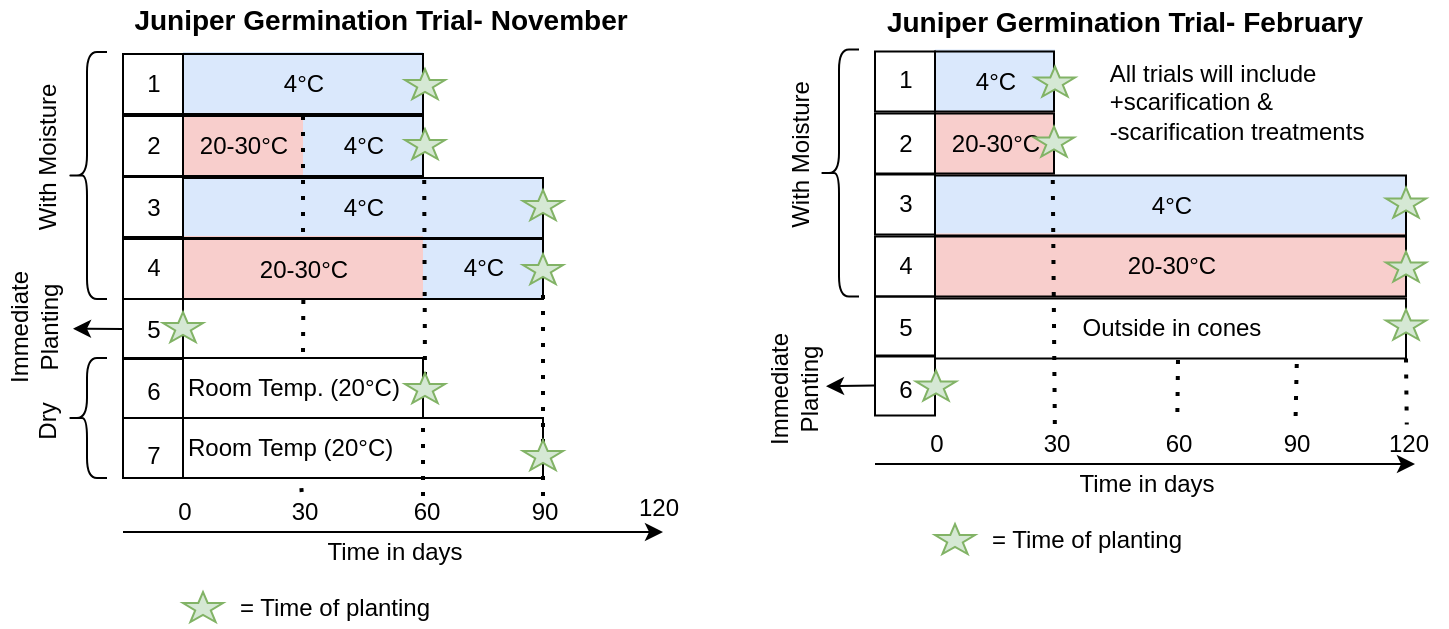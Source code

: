 <mxfile version="14.4.2" type="github">
  <diagram id="HNADNREHd5nHu-t70lIk" name="Page-1">
    <mxGraphModel dx="1289" dy="676" grid="0" gridSize="10" guides="1" tooltips="1" connect="1" arrows="1" fold="1" page="1" pageScale="1" pageWidth="850" pageHeight="1100" math="0" shadow="0">
      <root>
        <mxCell id="0" />
        <mxCell id="1" parent="0" />
        <mxCell id="zDqILAsVGFjcQcH5XZb_-1" value="" style="shape=table;html=1;whiteSpace=wrap;startSize=0;container=1;collapsible=0;childLayout=tableLayout;strokeColor=none;" vertex="1" parent="1">
          <mxGeometry x="488.5" y="218.75" width="265.5" height="186" as="geometry" />
        </mxCell>
        <mxCell id="zDqILAsVGFjcQcH5XZb_-2" value="" style="shape=partialRectangle;html=1;whiteSpace=wrap;collapsible=0;dropTarget=0;pointerEvents=0;fillColor=none;top=0;left=0;bottom=0;right=0;points=[[0,0.5],[1,0.5]];portConstraint=eastwest;" vertex="1" parent="zDqILAsVGFjcQcH5XZb_-1">
          <mxGeometry width="265.5" height="31" as="geometry" />
        </mxCell>
        <mxCell id="zDqILAsVGFjcQcH5XZb_-3" value="1" style="shape=partialRectangle;html=1;whiteSpace=wrap;connectable=0;overflow=hidden;fillColor=none;top=0;left=0;bottom=0;right=0;" vertex="1" parent="zDqILAsVGFjcQcH5XZb_-2">
          <mxGeometry width="30" height="31" as="geometry" />
        </mxCell>
        <mxCell id="zDqILAsVGFjcQcH5XZb_-4" value="" style="shape=partialRectangle;html=1;whiteSpace=wrap;connectable=0;overflow=hidden;fillColor=#dae8fc;top=0;left=0;bottom=0;right=0;strokeColor=#6c8ebf;" vertex="1" parent="zDqILAsVGFjcQcH5XZb_-2">
          <mxGeometry x="30" width="60" height="31" as="geometry" />
        </mxCell>
        <mxCell id="zDqILAsVGFjcQcH5XZb_-5" value="" style="shape=partialRectangle;html=1;whiteSpace=wrap;connectable=0;overflow=hidden;top=0;left=0;bottom=0;right=0;perimeterSpacing=0;" vertex="1" parent="zDqILAsVGFjcQcH5XZb_-2">
          <mxGeometry x="90" width="61" height="31" as="geometry" />
        </mxCell>
        <mxCell id="zDqILAsVGFjcQcH5XZb_-6" value="" style="shape=partialRectangle;html=1;whiteSpace=wrap;connectable=0;overflow=hidden;fillColor=none;top=0;left=0;bottom=0;right=0;" vertex="1" parent="zDqILAsVGFjcQcH5XZb_-2">
          <mxGeometry x="151" width="59" height="31" as="geometry" />
        </mxCell>
        <mxCell id="zDqILAsVGFjcQcH5XZb_-7" value="" style="shape=partialRectangle;html=1;whiteSpace=wrap;connectable=0;overflow=hidden;fillColor=none;top=0;left=0;bottom=0;right=0;" vertex="1" parent="zDqILAsVGFjcQcH5XZb_-2">
          <mxGeometry x="210" width="56" height="31" as="geometry" />
        </mxCell>
        <mxCell id="zDqILAsVGFjcQcH5XZb_-8" value="" style="shape=partialRectangle;html=1;whiteSpace=wrap;collapsible=0;dropTarget=0;pointerEvents=0;fillColor=none;top=0;left=0;bottom=0;right=0;points=[[0,0.5],[1,0.5]];portConstraint=eastwest;" vertex="1" parent="zDqILAsVGFjcQcH5XZb_-1">
          <mxGeometry y="31" width="265.5" height="32" as="geometry" />
        </mxCell>
        <mxCell id="zDqILAsVGFjcQcH5XZb_-9" value="2" style="shape=partialRectangle;html=1;whiteSpace=wrap;connectable=0;overflow=hidden;fillColor=none;top=0;left=0;bottom=0;right=0;strokeColor=none;" vertex="1" parent="zDqILAsVGFjcQcH5XZb_-8">
          <mxGeometry width="30" height="32" as="geometry" />
        </mxCell>
        <mxCell id="zDqILAsVGFjcQcH5XZb_-10" value="20-30&lt;span class=&quot;aCOpRe&quot;&gt;&lt;span&gt;°C&lt;/span&gt;&lt;/span&gt;" style="shape=partialRectangle;html=1;whiteSpace=wrap;connectable=0;overflow=hidden;fillColor=#f8cecc;top=0;left=0;bottom=0;right=0;strokeColor=none;" vertex="1" parent="zDqILAsVGFjcQcH5XZb_-8">
          <mxGeometry x="30" width="60" height="32" as="geometry" />
        </mxCell>
        <mxCell id="zDqILAsVGFjcQcH5XZb_-11" value="" style="shape=partialRectangle;html=1;whiteSpace=wrap;connectable=0;overflow=hidden;top=0;left=0;bottom=0;right=0;" vertex="1" parent="zDqILAsVGFjcQcH5XZb_-8">
          <mxGeometry x="90" width="61" height="32" as="geometry" />
        </mxCell>
        <mxCell id="zDqILAsVGFjcQcH5XZb_-12" value="" style="shape=partialRectangle;html=1;whiteSpace=wrap;connectable=0;overflow=hidden;fillColor=none;top=0;left=0;bottom=0;right=0;" vertex="1" parent="zDqILAsVGFjcQcH5XZb_-8">
          <mxGeometry x="151" width="59" height="32" as="geometry" />
        </mxCell>
        <mxCell id="zDqILAsVGFjcQcH5XZb_-13" value="" style="shape=partialRectangle;html=1;whiteSpace=wrap;connectable=0;overflow=hidden;fillColor=none;top=0;left=0;bottom=0;right=0;" vertex="1" parent="zDqILAsVGFjcQcH5XZb_-8">
          <mxGeometry x="210" width="56" height="32" as="geometry" />
        </mxCell>
        <mxCell id="zDqILAsVGFjcQcH5XZb_-14" value="" style="shape=partialRectangle;html=1;whiteSpace=wrap;collapsible=0;dropTarget=0;pointerEvents=0;fillColor=none;top=0;left=0;bottom=0;right=0;points=[[0,0.5],[1,0.5]];portConstraint=eastwest;" vertex="1" parent="zDqILAsVGFjcQcH5XZb_-1">
          <mxGeometry y="63" width="265.5" height="29" as="geometry" />
        </mxCell>
        <mxCell id="zDqILAsVGFjcQcH5XZb_-15" value="3" style="shape=partialRectangle;html=1;whiteSpace=wrap;connectable=0;overflow=hidden;fillColor=none;top=0;left=0;bottom=0;right=0;strokeColor=none;" vertex="1" parent="zDqILAsVGFjcQcH5XZb_-14">
          <mxGeometry width="30" height="29" as="geometry" />
        </mxCell>
        <mxCell id="zDqILAsVGFjcQcH5XZb_-16" value="" style="shape=partialRectangle;html=1;whiteSpace=wrap;connectable=0;overflow=hidden;fillColor=#dae8fc;top=0;left=0;bottom=0;right=0;strokeColor=#6c8ebf;" vertex="1" parent="zDqILAsVGFjcQcH5XZb_-14">
          <mxGeometry x="30" width="60" height="29" as="geometry" />
        </mxCell>
        <mxCell id="zDqILAsVGFjcQcH5XZb_-17" value="" style="shape=partialRectangle;html=1;whiteSpace=wrap;connectable=0;overflow=hidden;fillColor=#dae8fc;top=0;left=0;bottom=0;right=0;strokeColor=#6c8ebf;" vertex="1" parent="zDqILAsVGFjcQcH5XZb_-14">
          <mxGeometry x="90" width="61" height="29" as="geometry" />
        </mxCell>
        <mxCell id="zDqILAsVGFjcQcH5XZb_-18" value="" style="shape=partialRectangle;html=1;whiteSpace=wrap;connectable=0;overflow=hidden;fillColor=#dae8fc;top=0;left=0;bottom=0;right=0;strokeColor=#6c8ebf;" vertex="1" parent="zDqILAsVGFjcQcH5XZb_-14">
          <mxGeometry x="151" width="59" height="29" as="geometry" />
        </mxCell>
        <mxCell id="zDqILAsVGFjcQcH5XZb_-19" value="" style="shape=partialRectangle;html=1;whiteSpace=wrap;connectable=0;overflow=hidden;fillColor=#dae8fc;top=0;left=0;bottom=0;right=0;strokeColor=#6c8ebf;" vertex="1" parent="zDqILAsVGFjcQcH5XZb_-14">
          <mxGeometry x="210" width="56" height="29" as="geometry" />
        </mxCell>
        <mxCell id="zDqILAsVGFjcQcH5XZb_-20" value="" style="shape=partialRectangle;html=1;whiteSpace=wrap;collapsible=0;dropTarget=0;pointerEvents=0;fillColor=none;top=0;left=0;bottom=0;right=0;points=[[0,0.5],[1,0.5]];portConstraint=eastwest;" vertex="1" parent="zDqILAsVGFjcQcH5XZb_-1">
          <mxGeometry y="92" width="265.5" height="32" as="geometry" />
        </mxCell>
        <mxCell id="zDqILAsVGFjcQcH5XZb_-21" value="4" style="shape=partialRectangle;html=1;whiteSpace=wrap;connectable=0;overflow=hidden;fillColor=none;top=0;left=0;bottom=0;right=0;strokeColor=none;" vertex="1" parent="zDqILAsVGFjcQcH5XZb_-20">
          <mxGeometry width="30" height="32" as="geometry" />
        </mxCell>
        <mxCell id="zDqILAsVGFjcQcH5XZb_-22" value="" style="shape=partialRectangle;html=1;whiteSpace=wrap;connectable=0;overflow=hidden;fillColor=#f8cecc;top=0;left=0;bottom=0;right=0;strokeColor=#b85450;" vertex="1" parent="zDqILAsVGFjcQcH5XZb_-20">
          <mxGeometry x="30" width="60" height="32" as="geometry" />
        </mxCell>
        <mxCell id="zDqILAsVGFjcQcH5XZb_-23" value="" style="shape=partialRectangle;html=1;whiteSpace=wrap;connectable=0;overflow=hidden;fillColor=#f8cecc;top=0;left=0;bottom=0;right=0;strokeColor=#b85450;" vertex="1" parent="zDqILAsVGFjcQcH5XZb_-20">
          <mxGeometry x="90" width="61" height="32" as="geometry" />
        </mxCell>
        <mxCell id="zDqILAsVGFjcQcH5XZb_-24" value="" style="shape=partialRectangle;html=1;whiteSpace=wrap;connectable=0;overflow=hidden;fillColor=#f8cecc;top=0;left=0;bottom=0;right=0;strokeColor=#b85450;" vertex="1" parent="zDqILAsVGFjcQcH5XZb_-20">
          <mxGeometry x="151" width="59" height="32" as="geometry" />
        </mxCell>
        <mxCell id="zDqILAsVGFjcQcH5XZb_-25" value="" style="shape=partialRectangle;html=1;whiteSpace=wrap;connectable=0;overflow=hidden;fillColor=#f8cecc;top=0;left=0;bottom=0;right=0;strokeColor=#b85450;" vertex="1" parent="zDqILAsVGFjcQcH5XZb_-20">
          <mxGeometry x="210" width="56" height="32" as="geometry" />
        </mxCell>
        <mxCell id="zDqILAsVGFjcQcH5XZb_-26" value="" style="shape=partialRectangle;html=1;whiteSpace=wrap;collapsible=0;dropTarget=0;pointerEvents=0;fillColor=none;top=0;left=0;bottom=0;right=0;points=[[0,0.5],[1,0.5]];portConstraint=eastwest;" vertex="1" parent="zDqILAsVGFjcQcH5XZb_-1">
          <mxGeometry y="124" width="265.5" height="30" as="geometry" />
        </mxCell>
        <mxCell id="zDqILAsVGFjcQcH5XZb_-27" value="5" style="shape=partialRectangle;html=1;whiteSpace=wrap;connectable=0;overflow=hidden;fillColor=none;top=0;left=0;bottom=0;right=0;strokeColor=none;" vertex="1" parent="zDqILAsVGFjcQcH5XZb_-26">
          <mxGeometry width="30" height="30" as="geometry" />
        </mxCell>
        <mxCell id="zDqILAsVGFjcQcH5XZb_-28" value="" style="shape=partialRectangle;html=1;whiteSpace=wrap;connectable=0;overflow=hidden;fillColor=none;top=0;left=0;bottom=0;right=0;" vertex="1" parent="zDqILAsVGFjcQcH5XZb_-26">
          <mxGeometry x="30" width="60" height="30" as="geometry" />
        </mxCell>
        <mxCell id="zDqILAsVGFjcQcH5XZb_-29" value="" style="shape=partialRectangle;html=1;whiteSpace=wrap;connectable=0;overflow=hidden;fillColor=none;top=0;left=0;bottom=0;right=0;" vertex="1" parent="zDqILAsVGFjcQcH5XZb_-26">
          <mxGeometry x="90" width="61" height="30" as="geometry" />
        </mxCell>
        <mxCell id="zDqILAsVGFjcQcH5XZb_-30" value="" style="shape=partialRectangle;html=1;whiteSpace=wrap;connectable=0;overflow=hidden;fillColor=none;top=0;left=0;bottom=0;right=0;" vertex="1" parent="zDqILAsVGFjcQcH5XZb_-26">
          <mxGeometry x="151" width="59" height="30" as="geometry" />
        </mxCell>
        <mxCell id="zDqILAsVGFjcQcH5XZb_-31" value="" style="shape=partialRectangle;html=1;whiteSpace=wrap;connectable=0;overflow=hidden;fillColor=none;top=0;left=0;bottom=0;right=0;" vertex="1" parent="zDqILAsVGFjcQcH5XZb_-26">
          <mxGeometry x="210" width="56" height="30" as="geometry" />
        </mxCell>
        <mxCell id="zDqILAsVGFjcQcH5XZb_-32" value="" style="shape=partialRectangle;html=1;whiteSpace=wrap;collapsible=0;dropTarget=0;pointerEvents=0;fillColor=none;top=0;left=0;bottom=0;right=0;points=[[0,0.5],[1,0.5]];portConstraint=eastwest;" vertex="1" parent="zDqILAsVGFjcQcH5XZb_-1">
          <mxGeometry y="154" width="265.5" height="32" as="geometry" />
        </mxCell>
        <mxCell id="zDqILAsVGFjcQcH5XZb_-33" value="6" style="shape=partialRectangle;html=1;whiteSpace=wrap;connectable=0;overflow=hidden;fillColor=none;top=0;left=0;bottom=0;right=0;strokeColor=none;" vertex="1" parent="zDqILAsVGFjcQcH5XZb_-32">
          <mxGeometry width="30" height="32" as="geometry" />
        </mxCell>
        <mxCell id="zDqILAsVGFjcQcH5XZb_-34" value="" style="shape=partialRectangle;html=1;whiteSpace=wrap;connectable=0;overflow=hidden;fillColor=none;top=0;left=0;bottom=0;right=0;" vertex="1" parent="zDqILAsVGFjcQcH5XZb_-32">
          <mxGeometry x="30" width="60" height="32" as="geometry" />
        </mxCell>
        <mxCell id="zDqILAsVGFjcQcH5XZb_-35" value="" style="shape=partialRectangle;html=1;whiteSpace=wrap;connectable=0;overflow=hidden;fillColor=none;top=0;left=0;bottom=0;right=0;" vertex="1" parent="zDqILAsVGFjcQcH5XZb_-32">
          <mxGeometry x="90" width="61" height="32" as="geometry" />
        </mxCell>
        <mxCell id="zDqILAsVGFjcQcH5XZb_-36" value="" style="shape=partialRectangle;html=1;whiteSpace=wrap;connectable=0;overflow=hidden;fillColor=none;top=0;left=0;bottom=0;right=0;" vertex="1" parent="zDqILAsVGFjcQcH5XZb_-32">
          <mxGeometry x="151" width="59" height="32" as="geometry" />
        </mxCell>
        <mxCell id="zDqILAsVGFjcQcH5XZb_-37" value="" style="shape=partialRectangle;html=1;whiteSpace=wrap;connectable=0;overflow=hidden;fillColor=none;top=0;left=0;bottom=0;right=0;" vertex="1" parent="zDqILAsVGFjcQcH5XZb_-32">
          <mxGeometry x="210" width="56" height="32" as="geometry" />
        </mxCell>
        <mxCell id="zDqILAsVGFjcQcH5XZb_-38" value="4&lt;span class=&quot;aCOpRe&quot;&gt;&lt;span&gt;°C &lt;br&gt;&lt;/span&gt;&lt;/span&gt;" style="rounded=0;whiteSpace=wrap;html=1;shadow=0;sketch=0;strokeWidth=1;fillColor=none;" vertex="1" parent="1">
          <mxGeometry x="518.5" y="281.75" width="235.5" height="30" as="geometry" />
        </mxCell>
        <mxCell id="zDqILAsVGFjcQcH5XZb_-39" value="20-30&lt;span class=&quot;aCOpRe&quot;&gt;&lt;span&gt;°C&lt;/span&gt;&lt;/span&gt;" style="rounded=0;whiteSpace=wrap;html=1;shadow=0;sketch=0;strokeWidth=1;fillColor=none;" vertex="1" parent="1">
          <mxGeometry x="518.5" y="312.25" width="235.5" height="30" as="geometry" />
        </mxCell>
        <mxCell id="zDqILAsVGFjcQcH5XZb_-40" value="" style="shape=table;html=1;whiteSpace=wrap;startSize=0;container=1;collapsible=0;childLayout=tableLayout;strokeColor=none;" vertex="1" parent="1">
          <mxGeometry x="112.5" y="220" width="270" height="217" as="geometry" />
        </mxCell>
        <mxCell id="zDqILAsVGFjcQcH5XZb_-41" value="" style="shape=partialRectangle;html=1;whiteSpace=wrap;collapsible=0;dropTarget=0;pointerEvents=0;fillColor=none;top=0;left=0;bottom=0;right=0;points=[[0,0.5],[1,0.5]];portConstraint=eastwest;" vertex="1" parent="zDqILAsVGFjcQcH5XZb_-40">
          <mxGeometry width="270" height="31" as="geometry" />
        </mxCell>
        <mxCell id="zDqILAsVGFjcQcH5XZb_-42" value="1" style="shape=partialRectangle;html=1;whiteSpace=wrap;connectable=0;overflow=hidden;fillColor=none;top=0;left=0;bottom=0;right=0;" vertex="1" parent="zDqILAsVGFjcQcH5XZb_-41">
          <mxGeometry width="30" height="31" as="geometry" />
        </mxCell>
        <mxCell id="zDqILAsVGFjcQcH5XZb_-43" value="" style="shape=partialRectangle;html=1;whiteSpace=wrap;connectable=0;overflow=hidden;fillColor=#dae8fc;top=0;left=0;bottom=0;right=0;strokeColor=#6c8ebf;" vertex="1" parent="zDqILAsVGFjcQcH5XZb_-41">
          <mxGeometry x="30" width="60" height="31" as="geometry" />
        </mxCell>
        <mxCell id="zDqILAsVGFjcQcH5XZb_-44" value="" style="shape=partialRectangle;html=1;whiteSpace=wrap;connectable=0;overflow=hidden;fillColor=#dae8fc;top=0;left=0;bottom=0;right=0;strokeColor=#6c8ebf;perimeterSpacing=0;" vertex="1" parent="zDqILAsVGFjcQcH5XZb_-41">
          <mxGeometry x="90" width="60" height="31" as="geometry" />
        </mxCell>
        <mxCell id="zDqILAsVGFjcQcH5XZb_-45" value="" style="shape=partialRectangle;html=1;whiteSpace=wrap;connectable=0;overflow=hidden;fillColor=none;top=0;left=0;bottom=0;right=0;" vertex="1" parent="zDqILAsVGFjcQcH5XZb_-41">
          <mxGeometry x="150" width="60" height="31" as="geometry" />
        </mxCell>
        <mxCell id="zDqILAsVGFjcQcH5XZb_-46" value="" style="shape=partialRectangle;html=1;whiteSpace=wrap;connectable=0;overflow=hidden;fillColor=none;top=0;left=0;bottom=0;right=0;" vertex="1" parent="zDqILAsVGFjcQcH5XZb_-41">
          <mxGeometry x="210" width="60" height="31" as="geometry" />
        </mxCell>
        <mxCell id="zDqILAsVGFjcQcH5XZb_-47" value="" style="shape=partialRectangle;html=1;whiteSpace=wrap;collapsible=0;dropTarget=0;pointerEvents=0;fillColor=none;top=0;left=0;bottom=0;right=0;points=[[0,0.5],[1,0.5]];portConstraint=eastwest;" vertex="1" parent="zDqILAsVGFjcQcH5XZb_-40">
          <mxGeometry y="31" width="270" height="32" as="geometry" />
        </mxCell>
        <mxCell id="zDqILAsVGFjcQcH5XZb_-48" value="2" style="shape=partialRectangle;html=1;whiteSpace=wrap;connectable=0;overflow=hidden;fillColor=none;top=0;left=0;bottom=0;right=0;strokeColor=none;" vertex="1" parent="zDqILAsVGFjcQcH5XZb_-47">
          <mxGeometry width="30" height="32" as="geometry" />
        </mxCell>
        <mxCell id="zDqILAsVGFjcQcH5XZb_-49" value="20-30&lt;span class=&quot;aCOpRe&quot;&gt;&lt;span&gt;°C&lt;/span&gt;&lt;/span&gt;" style="shape=partialRectangle;html=1;whiteSpace=wrap;connectable=0;overflow=hidden;fillColor=#f8cecc;top=0;left=0;bottom=0;right=0;strokeColor=none;" vertex="1" parent="zDqILAsVGFjcQcH5XZb_-47">
          <mxGeometry x="30" width="60" height="32" as="geometry" />
        </mxCell>
        <mxCell id="zDqILAsVGFjcQcH5XZb_-50" value="4&lt;span class=&quot;aCOpRe&quot;&gt;&lt;span&gt;°C&lt;/span&gt;&lt;/span&gt;" style="shape=partialRectangle;html=1;whiteSpace=wrap;connectable=0;overflow=hidden;fillColor=#dae8fc;top=0;left=0;bottom=0;right=0;strokeColor=#6c8ebf;" vertex="1" parent="zDqILAsVGFjcQcH5XZb_-47">
          <mxGeometry x="90" width="60" height="32" as="geometry" />
        </mxCell>
        <mxCell id="zDqILAsVGFjcQcH5XZb_-51" value="" style="shape=partialRectangle;html=1;whiteSpace=wrap;connectable=0;overflow=hidden;fillColor=none;top=0;left=0;bottom=0;right=0;" vertex="1" parent="zDqILAsVGFjcQcH5XZb_-47">
          <mxGeometry x="150" width="60" height="32" as="geometry" />
        </mxCell>
        <mxCell id="zDqILAsVGFjcQcH5XZb_-52" value="" style="shape=partialRectangle;html=1;whiteSpace=wrap;connectable=0;overflow=hidden;fillColor=none;top=0;left=0;bottom=0;right=0;" vertex="1" parent="zDqILAsVGFjcQcH5XZb_-47">
          <mxGeometry x="210" width="60" height="32" as="geometry" />
        </mxCell>
        <mxCell id="zDqILAsVGFjcQcH5XZb_-53" value="" style="shape=partialRectangle;html=1;whiteSpace=wrap;collapsible=0;dropTarget=0;pointerEvents=0;fillColor=none;top=0;left=0;bottom=0;right=0;points=[[0,0.5],[1,0.5]];portConstraint=eastwest;" vertex="1" parent="zDqILAsVGFjcQcH5XZb_-40">
          <mxGeometry y="63" width="270" height="29" as="geometry" />
        </mxCell>
        <mxCell id="zDqILAsVGFjcQcH5XZb_-54" value="3" style="shape=partialRectangle;html=1;whiteSpace=wrap;connectable=0;overflow=hidden;fillColor=none;top=0;left=0;bottom=0;right=0;strokeColor=none;" vertex="1" parent="zDqILAsVGFjcQcH5XZb_-53">
          <mxGeometry width="30" height="29" as="geometry" />
        </mxCell>
        <mxCell id="zDqILAsVGFjcQcH5XZb_-55" value="" style="shape=partialRectangle;html=1;whiteSpace=wrap;connectable=0;overflow=hidden;fillColor=#dae8fc;top=0;left=0;bottom=0;right=0;strokeColor=#6c8ebf;" vertex="1" parent="zDqILAsVGFjcQcH5XZb_-53">
          <mxGeometry x="30" width="60" height="29" as="geometry" />
        </mxCell>
        <mxCell id="zDqILAsVGFjcQcH5XZb_-56" value="" style="shape=partialRectangle;html=1;whiteSpace=wrap;connectable=0;overflow=hidden;fillColor=#dae8fc;top=0;left=0;bottom=0;right=0;strokeColor=#6c8ebf;" vertex="1" parent="zDqILAsVGFjcQcH5XZb_-53">
          <mxGeometry x="90" width="60" height="29" as="geometry" />
        </mxCell>
        <mxCell id="zDqILAsVGFjcQcH5XZb_-57" value="" style="shape=partialRectangle;html=1;whiteSpace=wrap;connectable=0;overflow=hidden;fillColor=#dae8fc;top=0;left=0;bottom=0;right=0;strokeColor=#6c8ebf;" vertex="1" parent="zDqILAsVGFjcQcH5XZb_-53">
          <mxGeometry x="150" width="60" height="29" as="geometry" />
        </mxCell>
        <mxCell id="zDqILAsVGFjcQcH5XZb_-58" value="" style="shape=partialRectangle;html=1;whiteSpace=wrap;connectable=0;overflow=hidden;fillColor=none;top=0;left=0;bottom=0;right=0;" vertex="1" parent="zDqILAsVGFjcQcH5XZb_-53">
          <mxGeometry x="210" width="60" height="29" as="geometry" />
        </mxCell>
        <mxCell id="zDqILAsVGFjcQcH5XZb_-59" value="" style="shape=partialRectangle;html=1;whiteSpace=wrap;collapsible=0;dropTarget=0;pointerEvents=0;fillColor=none;top=0;left=0;bottom=0;right=0;points=[[0,0.5],[1,0.5]];portConstraint=eastwest;" vertex="1" parent="zDqILAsVGFjcQcH5XZb_-40">
          <mxGeometry y="92" width="270" height="32" as="geometry" />
        </mxCell>
        <mxCell id="zDqILAsVGFjcQcH5XZb_-60" value="4" style="shape=partialRectangle;html=1;whiteSpace=wrap;connectable=0;overflow=hidden;fillColor=none;top=0;left=0;bottom=0;right=0;strokeColor=none;" vertex="1" parent="zDqILAsVGFjcQcH5XZb_-59">
          <mxGeometry width="30" height="32" as="geometry" />
        </mxCell>
        <mxCell id="zDqILAsVGFjcQcH5XZb_-61" value="" style="shape=partialRectangle;html=1;whiteSpace=wrap;connectable=0;overflow=hidden;fillColor=#f8cecc;top=0;left=0;bottom=0;right=0;strokeColor=#b85450;" vertex="1" parent="zDqILAsVGFjcQcH5XZb_-59">
          <mxGeometry x="30" width="60" height="32" as="geometry" />
        </mxCell>
        <mxCell id="zDqILAsVGFjcQcH5XZb_-62" value="" style="shape=partialRectangle;html=1;whiteSpace=wrap;connectable=0;overflow=hidden;fillColor=#f8cecc;top=0;left=0;bottom=0;right=0;strokeColor=#b85450;" vertex="1" parent="zDqILAsVGFjcQcH5XZb_-59">
          <mxGeometry x="90" width="60" height="32" as="geometry" />
        </mxCell>
        <mxCell id="zDqILAsVGFjcQcH5XZb_-63" value="4&lt;span class=&quot;aCOpRe&quot;&gt;&lt;span&gt;°C&lt;/span&gt;&lt;/span&gt;" style="shape=partialRectangle;html=1;whiteSpace=wrap;connectable=0;overflow=hidden;fillColor=#dae8fc;top=0;left=0;bottom=0;right=0;strokeColor=#6c8ebf;" vertex="1" parent="zDqILAsVGFjcQcH5XZb_-59">
          <mxGeometry x="150" width="60" height="32" as="geometry" />
        </mxCell>
        <mxCell id="zDqILAsVGFjcQcH5XZb_-64" value="" style="shape=partialRectangle;html=1;whiteSpace=wrap;connectable=0;overflow=hidden;fillColor=none;top=0;left=0;bottom=0;right=0;" vertex="1" parent="zDqILAsVGFjcQcH5XZb_-59">
          <mxGeometry x="210" width="60" height="32" as="geometry" />
        </mxCell>
        <mxCell id="zDqILAsVGFjcQcH5XZb_-65" value="" style="shape=partialRectangle;html=1;whiteSpace=wrap;collapsible=0;dropTarget=0;pointerEvents=0;fillColor=none;top=0;left=0;bottom=0;right=0;points=[[0,0.5],[1,0.5]];portConstraint=eastwest;" vertex="1" parent="zDqILAsVGFjcQcH5XZb_-40">
          <mxGeometry y="124" width="270" height="30" as="geometry" />
        </mxCell>
        <mxCell id="zDqILAsVGFjcQcH5XZb_-66" value="5" style="shape=partialRectangle;html=1;whiteSpace=wrap;connectable=0;overflow=hidden;fillColor=none;top=0;left=0;bottom=0;right=0;strokeColor=none;" vertex="1" parent="zDqILAsVGFjcQcH5XZb_-65">
          <mxGeometry width="30" height="30" as="geometry" />
        </mxCell>
        <mxCell id="zDqILAsVGFjcQcH5XZb_-67" value="" style="shape=partialRectangle;html=1;whiteSpace=wrap;connectable=0;overflow=hidden;fillColor=none;top=0;left=0;bottom=0;right=0;" vertex="1" parent="zDqILAsVGFjcQcH5XZb_-65">
          <mxGeometry x="30" width="60" height="30" as="geometry" />
        </mxCell>
        <mxCell id="zDqILAsVGFjcQcH5XZb_-68" value="" style="shape=partialRectangle;html=1;whiteSpace=wrap;connectable=0;overflow=hidden;fillColor=none;top=0;left=0;bottom=0;right=0;" vertex="1" parent="zDqILAsVGFjcQcH5XZb_-65">
          <mxGeometry x="90" width="60" height="30" as="geometry" />
        </mxCell>
        <mxCell id="zDqILAsVGFjcQcH5XZb_-69" value="" style="shape=partialRectangle;html=1;whiteSpace=wrap;connectable=0;overflow=hidden;fillColor=none;top=0;left=0;bottom=0;right=0;" vertex="1" parent="zDqILAsVGFjcQcH5XZb_-65">
          <mxGeometry x="150" width="60" height="30" as="geometry" />
        </mxCell>
        <mxCell id="zDqILAsVGFjcQcH5XZb_-70" value="" style="shape=partialRectangle;html=1;whiteSpace=wrap;connectable=0;overflow=hidden;fillColor=none;top=0;left=0;bottom=0;right=0;" vertex="1" parent="zDqILAsVGFjcQcH5XZb_-65">
          <mxGeometry x="210" width="60" height="30" as="geometry" />
        </mxCell>
        <mxCell id="zDqILAsVGFjcQcH5XZb_-71" value="" style="shape=partialRectangle;html=1;whiteSpace=wrap;collapsible=0;dropTarget=0;pointerEvents=0;fillColor=none;top=0;left=0;bottom=0;right=0;points=[[0,0.5],[1,0.5]];portConstraint=eastwest;" vertex="1" parent="zDqILAsVGFjcQcH5XZb_-40">
          <mxGeometry y="154" width="270" height="32" as="geometry" />
        </mxCell>
        <mxCell id="zDqILAsVGFjcQcH5XZb_-72" value="6" style="shape=partialRectangle;html=1;whiteSpace=wrap;connectable=0;overflow=hidden;fillColor=none;top=0;left=0;bottom=0;right=0;strokeColor=none;" vertex="1" parent="zDqILAsVGFjcQcH5XZb_-71">
          <mxGeometry width="30" height="32" as="geometry" />
        </mxCell>
        <mxCell id="zDqILAsVGFjcQcH5XZb_-73" value="" style="shape=partialRectangle;html=1;whiteSpace=wrap;connectable=0;overflow=hidden;fillColor=none;top=0;left=0;bottom=0;right=0;" vertex="1" parent="zDqILAsVGFjcQcH5XZb_-71">
          <mxGeometry x="30" width="60" height="32" as="geometry" />
        </mxCell>
        <mxCell id="zDqILAsVGFjcQcH5XZb_-74" value="" style="shape=partialRectangle;html=1;whiteSpace=wrap;connectable=0;overflow=hidden;fillColor=none;top=0;left=0;bottom=0;right=0;" vertex="1" parent="zDqILAsVGFjcQcH5XZb_-71">
          <mxGeometry x="90" width="60" height="32" as="geometry" />
        </mxCell>
        <mxCell id="zDqILAsVGFjcQcH5XZb_-75" value="" style="shape=partialRectangle;html=1;whiteSpace=wrap;connectable=0;overflow=hidden;fillColor=none;top=0;left=0;bottom=0;right=0;" vertex="1" parent="zDqILAsVGFjcQcH5XZb_-71">
          <mxGeometry x="150" width="60" height="32" as="geometry" />
        </mxCell>
        <mxCell id="zDqILAsVGFjcQcH5XZb_-76" value="" style="shape=partialRectangle;html=1;whiteSpace=wrap;connectable=0;overflow=hidden;fillColor=none;top=0;left=0;bottom=0;right=0;" vertex="1" parent="zDqILAsVGFjcQcH5XZb_-71">
          <mxGeometry x="210" width="60" height="32" as="geometry" />
        </mxCell>
        <mxCell id="zDqILAsVGFjcQcH5XZb_-77" value="" style="shape=partialRectangle;html=1;whiteSpace=wrap;collapsible=0;dropTarget=0;pointerEvents=0;fillColor=none;top=0;left=0;bottom=0;right=0;points=[[0,0.5],[1,0.5]];portConstraint=eastwest;" vertex="1" parent="zDqILAsVGFjcQcH5XZb_-40">
          <mxGeometry y="186" width="270" height="31" as="geometry" />
        </mxCell>
        <mxCell id="zDqILAsVGFjcQcH5XZb_-78" value="7" style="shape=partialRectangle;html=1;whiteSpace=wrap;connectable=0;overflow=hidden;fillColor=none;top=0;left=0;bottom=0;right=0;strokeColor=none;" vertex="1" parent="zDqILAsVGFjcQcH5XZb_-77">
          <mxGeometry width="30" height="31" as="geometry" />
        </mxCell>
        <mxCell id="zDqILAsVGFjcQcH5XZb_-79" value="" style="shape=partialRectangle;html=1;whiteSpace=wrap;connectable=0;overflow=hidden;fillColor=none;top=0;left=0;bottom=0;right=0;" vertex="1" parent="zDqILAsVGFjcQcH5XZb_-77">
          <mxGeometry x="30" width="60" height="31" as="geometry" />
        </mxCell>
        <mxCell id="zDqILAsVGFjcQcH5XZb_-80" value="" style="shape=partialRectangle;html=1;whiteSpace=wrap;connectable=0;overflow=hidden;fillColor=none;top=0;left=0;bottom=0;right=0;" vertex="1" parent="zDqILAsVGFjcQcH5XZb_-77">
          <mxGeometry x="90" width="60" height="31" as="geometry" />
        </mxCell>
        <mxCell id="zDqILAsVGFjcQcH5XZb_-81" value="" style="shape=partialRectangle;html=1;whiteSpace=wrap;connectable=0;overflow=hidden;fillColor=none;top=0;left=0;bottom=0;right=0;" vertex="1" parent="zDqILAsVGFjcQcH5XZb_-77">
          <mxGeometry x="150" width="60" height="31" as="geometry" />
        </mxCell>
        <mxCell id="zDqILAsVGFjcQcH5XZb_-82" value="" style="shape=partialRectangle;html=1;whiteSpace=wrap;connectable=0;overflow=hidden;fillColor=none;top=0;left=0;bottom=0;right=0;" vertex="1" parent="zDqILAsVGFjcQcH5XZb_-77">
          <mxGeometry x="210" width="60" height="31" as="geometry" />
        </mxCell>
        <mxCell id="zDqILAsVGFjcQcH5XZb_-83" value="&lt;div align=&quot;left&quot;&gt;Room Temp. (20&lt;span class=&quot;aCOpRe&quot;&gt;&lt;span&gt;°C&lt;/span&gt;&lt;/span&gt;)&lt;/div&gt;" style="rounded=0;whiteSpace=wrap;html=1;shadow=0;sketch=0;strokeWidth=1;fillColor=none;align=left;" vertex="1" parent="1">
          <mxGeometry x="142.5" y="373" width="120" height="30" as="geometry" />
        </mxCell>
        <mxCell id="zDqILAsVGFjcQcH5XZb_-84" value="4&lt;span class=&quot;aCOpRe&quot;&gt;&lt;span&gt;°C&lt;br&gt;&lt;/span&gt;&lt;/span&gt;" style="rounded=0;whiteSpace=wrap;html=1;shadow=0;sketch=0;strokeWidth=1;fillColor=none;" vertex="1" parent="1">
          <mxGeometry x="142.5" y="221" width="120" height="30" as="geometry" />
        </mxCell>
        <mxCell id="zDqILAsVGFjcQcH5XZb_-85" value="" style="endArrow=classic;html=1;" edge="1" parent="1">
          <mxGeometry width="50" height="50" relative="1" as="geometry">
            <mxPoint x="112.5" y="460" as="sourcePoint" />
            <mxPoint x="382.5" y="460" as="targetPoint" />
          </mxGeometry>
        </mxCell>
        <mxCell id="zDqILAsVGFjcQcH5XZb_-86" value="30" style="text;html=1;align=center;verticalAlign=middle;resizable=0;points=[];autosize=1;" vertex="1" parent="1">
          <mxGeometry x="187.5" y="440" width="30" height="20" as="geometry" />
        </mxCell>
        <mxCell id="zDqILAsVGFjcQcH5XZb_-87" value="60" style="text;html=1;align=center;verticalAlign=middle;resizable=0;points=[];autosize=1;" vertex="1" parent="1">
          <mxGeometry x="248.5" y="440" width="30" height="20" as="geometry" />
        </mxCell>
        <mxCell id="zDqILAsVGFjcQcH5XZb_-88" value="90" style="text;html=1;align=center;verticalAlign=middle;resizable=0;points=[];autosize=1;" vertex="1" parent="1">
          <mxGeometry x="307.5" y="440" width="30" height="20" as="geometry" />
        </mxCell>
        <mxCell id="zDqILAsVGFjcQcH5XZb_-89" value="120" style="text;html=1;align=center;verticalAlign=middle;resizable=0;points=[];autosize=1;" vertex="1" parent="1">
          <mxGeometry x="359.5" y="438" width="40" height="20" as="geometry" />
        </mxCell>
        <mxCell id="zDqILAsVGFjcQcH5XZb_-90" value="0" style="text;html=1;align=center;verticalAlign=middle;resizable=0;points=[];autosize=1;" vertex="1" parent="1">
          <mxGeometry x="132.5" y="440" width="20" height="20" as="geometry" />
        </mxCell>
        <mxCell id="zDqILAsVGFjcQcH5XZb_-91" value="Time in days" style="text;html=1;align=center;verticalAlign=middle;resizable=0;points=[];autosize=1;" vertex="1" parent="1">
          <mxGeometry x="207.5" y="460" width="80" height="20" as="geometry" />
        </mxCell>
        <mxCell id="zDqILAsVGFjcQcH5XZb_-92" value="" style="rounded=0;whiteSpace=wrap;html=1;shadow=0;sketch=0;strokeWidth=1;fillColor=none;" vertex="1" parent="1">
          <mxGeometry x="142.5" y="252" width="120" height="30" as="geometry" />
        </mxCell>
        <mxCell id="zDqILAsVGFjcQcH5XZb_-93" value="4&lt;span class=&quot;aCOpRe&quot;&gt;&lt;span&gt;°C &lt;br&gt;&lt;/span&gt;&lt;/span&gt;" style="rounded=0;whiteSpace=wrap;html=1;shadow=0;sketch=0;strokeWidth=1;fillColor=none;" vertex="1" parent="1">
          <mxGeometry x="142.5" y="283" width="180" height="30" as="geometry" />
        </mxCell>
        <mxCell id="zDqILAsVGFjcQcH5XZb_-94" value="20-30&lt;span class=&quot;aCOpRe&quot;&gt;&lt;span&gt;°C&lt;/span&gt;&lt;/span&gt; " style="rounded=0;whiteSpace=wrap;html=1;shadow=0;sketch=0;strokeWidth=1;fillColor=none;strokeColor=none;" vertex="1" parent="1">
          <mxGeometry x="142.5" y="313.5" width="120" height="30" as="geometry" />
        </mxCell>
        <mxCell id="zDqILAsVGFjcQcH5XZb_-95" value="" style="rounded=0;whiteSpace=wrap;html=1;shadow=0;sketch=0;strokeWidth=1;glass=0;fillColor=none;" vertex="1" parent="1">
          <mxGeometry x="142.5" y="313.5" width="180" height="30" as="geometry" />
        </mxCell>
        <mxCell id="zDqILAsVGFjcQcH5XZb_-96" value="&lt;div align=&quot;left&quot;&gt;Room Temp (20&lt;span class=&quot;aCOpRe&quot;&gt;&lt;span&gt;°C)&lt;/span&gt;&lt;/span&gt;&lt;/div&gt;" style="rounded=0;whiteSpace=wrap;html=1;shadow=0;sketch=0;strokeWidth=1;fillColor=none;align=left;" vertex="1" parent="1">
          <mxGeometry x="142.5" y="403" width="180" height="30" as="geometry" />
        </mxCell>
        <mxCell id="zDqILAsVGFjcQcH5XZb_-97" value="" style="rounded=0;whiteSpace=wrap;html=1;shadow=0;sketch=0;strokeColor=#000000;strokeWidth=1;fillColor=none;" vertex="1" parent="1">
          <mxGeometry x="112.5" y="221" width="30" height="30" as="geometry" />
        </mxCell>
        <mxCell id="zDqILAsVGFjcQcH5XZb_-98" value="" style="rounded=0;whiteSpace=wrap;html=1;shadow=0;sketch=0;strokeColor=#000000;strokeWidth=1;fillColor=none;" vertex="1" parent="1">
          <mxGeometry x="112.5" y="252" width="30" height="30" as="geometry" />
        </mxCell>
        <mxCell id="zDqILAsVGFjcQcH5XZb_-99" value="" style="rounded=0;whiteSpace=wrap;html=1;shadow=0;sketch=0;strokeColor=#000000;strokeWidth=1;fillColor=none;" vertex="1" parent="1">
          <mxGeometry x="112.5" y="282.5" width="30" height="30" as="geometry" />
        </mxCell>
        <mxCell id="zDqILAsVGFjcQcH5XZb_-100" value="" style="rounded=0;whiteSpace=wrap;html=1;shadow=0;sketch=0;strokeColor=#000000;strokeWidth=1;fillColor=none;" vertex="1" parent="1">
          <mxGeometry x="112.5" y="313.5" width="30" height="30" as="geometry" />
        </mxCell>
        <mxCell id="zDqILAsVGFjcQcH5XZb_-101" style="edgeStyle=none;rounded=0;orthogonalLoop=1;jettySize=auto;html=1;exitX=0;exitY=0.5;exitDx=0;exitDy=0;" edge="1" parent="1" source="zDqILAsVGFjcQcH5XZb_-102">
          <mxGeometry relative="1" as="geometry">
            <mxPoint x="87.5" y="358.333" as="targetPoint" />
          </mxGeometry>
        </mxCell>
        <mxCell id="zDqILAsVGFjcQcH5XZb_-102" value="" style="rounded=0;whiteSpace=wrap;html=1;shadow=0;sketch=0;strokeColor=#000000;strokeWidth=1;fillColor=none;" vertex="1" parent="1">
          <mxGeometry x="112.5" y="343.5" width="30" height="30" as="geometry" />
        </mxCell>
        <mxCell id="zDqILAsVGFjcQcH5XZb_-103" value="" style="rounded=0;whiteSpace=wrap;html=1;shadow=0;sketch=0;strokeColor=#000000;strokeWidth=1;fillColor=none;" vertex="1" parent="1">
          <mxGeometry x="112.5" y="373" width="30" height="30" as="geometry" />
        </mxCell>
        <mxCell id="zDqILAsVGFjcQcH5XZb_-104" value="" style="rounded=0;whiteSpace=wrap;html=1;shadow=0;sketch=0;strokeColor=#000000;strokeWidth=1;fillColor=none;" vertex="1" parent="1">
          <mxGeometry x="112.5" y="403" width="30" height="30" as="geometry" />
        </mxCell>
        <mxCell id="zDqILAsVGFjcQcH5XZb_-105" value="" style="endArrow=none;dashed=1;html=1;dashPattern=1 3;strokeWidth=2;exitX=0.5;exitY=0.1;exitDx=0;exitDy=0;exitPerimeter=0;entryX=0.67;entryY=0.007;entryDx=0;entryDy=0;entryPerimeter=0;" edge="1" parent="1" source="zDqILAsVGFjcQcH5XZb_-118" target="zDqILAsVGFjcQcH5XZb_-93">
          <mxGeometry width="50" height="50" relative="1" as="geometry">
            <mxPoint x="412.5" y="480" as="sourcePoint" />
            <mxPoint x="262.5" y="350" as="targetPoint" />
          </mxGeometry>
        </mxCell>
        <mxCell id="zDqILAsVGFjcQcH5XZb_-106" value="" style="endArrow=none;dashed=1;html=1;dashPattern=1 3;strokeWidth=2;entryX=0.334;entryY=-0.02;entryDx=0;entryDy=0;entryPerimeter=0;" edge="1" parent="1" target="zDqILAsVGFjcQcH5XZb_-65">
          <mxGeometry width="50" height="50" relative="1" as="geometry">
            <mxPoint x="202.5" y="370" as="sourcePoint" />
            <mxPoint x="202.5" y="350" as="targetPoint" />
          </mxGeometry>
        </mxCell>
        <mxCell id="zDqILAsVGFjcQcH5XZb_-107" value="" style="endArrow=none;dashed=1;html=1;dashPattern=1 3;strokeWidth=2;exitX=0.5;exitY=0.1;exitDx=0;exitDy=0;exitPerimeter=0;" edge="1" parent="1" source="zDqILAsVGFjcQcH5XZb_-120">
          <mxGeometry width="50" height="50" relative="1" as="geometry">
            <mxPoint x="323.5" y="442" as="sourcePoint" />
            <mxPoint x="322.5" y="340" as="targetPoint" />
          </mxGeometry>
        </mxCell>
        <mxCell id="zDqILAsVGFjcQcH5XZb_-108" value="" style="endArrow=none;dashed=1;html=1;dashPattern=1 3;strokeWidth=2;entryX=0.5;entryY=0;entryDx=0;entryDy=0;" edge="1" parent="1" target="zDqILAsVGFjcQcH5XZb_-92">
          <mxGeometry width="50" height="50" relative="1" as="geometry">
            <mxPoint x="202.5" y="310" as="sourcePoint" />
            <mxPoint x="202" y="281" as="targetPoint" />
          </mxGeometry>
        </mxCell>
        <mxCell id="zDqILAsVGFjcQcH5XZb_-109" value="" style="shape=curlyBracket;whiteSpace=wrap;html=1;rounded=1;shadow=0;sketch=0;strokeColor=#000000;strokeWidth=1;fillColor=none;" vertex="1" parent="1">
          <mxGeometry x="84.5" y="220" width="20" height="123.5" as="geometry" />
        </mxCell>
        <mxCell id="zDqILAsVGFjcQcH5XZb_-110" value="" style="shape=curlyBracket;whiteSpace=wrap;html=1;rounded=1;shadow=0;sketch=0;strokeColor=#000000;strokeWidth=1;fillColor=none;" vertex="1" parent="1">
          <mxGeometry x="84.5" y="373" width="20" height="60" as="geometry" />
        </mxCell>
        <mxCell id="zDqILAsVGFjcQcH5XZb_-111" value="With Moisture" style="text;html=1;align=center;verticalAlign=middle;resizable=0;points=[];autosize=1;rotation=-90;" vertex="1" parent="1">
          <mxGeometry x="30" y="263" width="90" height="20" as="geometry" />
        </mxCell>
        <mxCell id="zDqILAsVGFjcQcH5XZb_-112" value="&lt;div&gt;Dry&lt;br&gt;&lt;/div&gt;" style="text;html=1;align=center;verticalAlign=middle;resizable=0;points=[];autosize=1;rotation=-90;" vertex="1" parent="1">
          <mxGeometry x="60.5" y="396" width="29" height="18" as="geometry" />
        </mxCell>
        <mxCell id="zDqILAsVGFjcQcH5XZb_-113" value="" style="verticalLabelPosition=bottom;verticalAlign=top;html=1;shape=mxgraph.basic.star;shadow=0;sketch=0;strokeColor=#82b366;strokeWidth=1;fillColor=#d5e8d4;" vertex="1" parent="1">
          <mxGeometry x="253.5" y="228.5" width="20" height="15" as="geometry" />
        </mxCell>
        <mxCell id="zDqILAsVGFjcQcH5XZb_-114" value="" style="verticalLabelPosition=bottom;verticalAlign=top;html=1;shape=mxgraph.basic.star;shadow=0;sketch=0;strokeColor=#82b366;strokeWidth=1;fillColor=#d5e8d4;" vertex="1" parent="1">
          <mxGeometry x="253.5" y="258.5" width="20" height="15" as="geometry" />
        </mxCell>
        <mxCell id="zDqILAsVGFjcQcH5XZb_-115" value="" style="verticalLabelPosition=bottom;verticalAlign=top;html=1;shape=mxgraph.basic.star;shadow=0;sketch=0;strokeColor=#82b366;strokeWidth=1;fillColor=#d5e8d4;" vertex="1" parent="1">
          <mxGeometry x="312.5" y="289" width="20" height="15" as="geometry" />
        </mxCell>
        <mxCell id="zDqILAsVGFjcQcH5XZb_-116" value="" style="verticalLabelPosition=bottom;verticalAlign=top;html=1;shape=mxgraph.basic.star;shadow=0;sketch=0;strokeColor=#82b366;strokeWidth=1;fillColor=#d5e8d4;" vertex="1" parent="1">
          <mxGeometry x="312.5" y="321" width="20" height="15" as="geometry" />
        </mxCell>
        <mxCell id="zDqILAsVGFjcQcH5XZb_-117" value="" style="verticalLabelPosition=bottom;verticalAlign=top;html=1;shape=mxgraph.basic.star;shadow=0;sketch=0;strokeColor=#82b366;strokeWidth=1;fillColor=#d5e8d4;" vertex="1" parent="1">
          <mxGeometry x="132.5" y="350" width="20" height="15" as="geometry" />
        </mxCell>
        <mxCell id="zDqILAsVGFjcQcH5XZb_-118" value="" style="verticalLabelPosition=bottom;verticalAlign=top;html=1;shape=mxgraph.basic.star;shadow=0;sketch=0;strokeColor=#82b366;strokeWidth=1;fillColor=#d5e8d4;" vertex="1" parent="1">
          <mxGeometry x="253.5" y="380.5" width="20" height="15" as="geometry" />
        </mxCell>
        <mxCell id="zDqILAsVGFjcQcH5XZb_-119" value="" style="endArrow=none;dashed=1;html=1;dashPattern=1 3;strokeWidth=2;entryX=1;entryY=1;entryDx=0;entryDy=0;" edge="1" parent="1" target="zDqILAsVGFjcQcH5XZb_-83">
          <mxGeometry width="50" height="50" relative="1" as="geometry">
            <mxPoint x="262.5" y="442" as="sourcePoint" />
            <mxPoint x="264.54" y="279" as="targetPoint" />
          </mxGeometry>
        </mxCell>
        <mxCell id="zDqILAsVGFjcQcH5XZb_-120" value="" style="verticalLabelPosition=bottom;verticalAlign=top;html=1;shape=mxgraph.basic.star;shadow=0;sketch=0;strokeColor=#82b366;strokeWidth=1;fillColor=#d5e8d4;" vertex="1" parent="1">
          <mxGeometry x="312.5" y="414" width="20" height="15" as="geometry" />
        </mxCell>
        <mxCell id="zDqILAsVGFjcQcH5XZb_-121" value="" style="endArrow=none;dashed=1;html=1;dashPattern=1 3;strokeWidth=2;" edge="1" parent="1" target="zDqILAsVGFjcQcH5XZb_-120">
          <mxGeometry width="50" height="50" relative="1" as="geometry">
            <mxPoint x="322.5" y="442" as="sourcePoint" />
            <mxPoint x="322.5" y="340" as="targetPoint" />
          </mxGeometry>
        </mxCell>
        <mxCell id="zDqILAsVGFjcQcH5XZb_-122" value="" style="verticalLabelPosition=bottom;verticalAlign=top;html=1;shape=mxgraph.basic.star;shadow=0;sketch=0;strokeColor=#82b366;strokeWidth=1;fillColor=#d5e8d4;" vertex="1" parent="1">
          <mxGeometry x="142.5" y="490" width="20" height="15" as="geometry" />
        </mxCell>
        <mxCell id="zDqILAsVGFjcQcH5XZb_-123" value="= Time of planting" style="text;html=1;align=center;verticalAlign=middle;resizable=0;points=[];autosize=1;" vertex="1" parent="1">
          <mxGeometry x="162.5" y="487.5" width="110" height="20" as="geometry" />
        </mxCell>
        <mxCell id="zDqILAsVGFjcQcH5XZb_-124" value="&lt;b&gt;&lt;font style=&quot;font-size: 14px&quot;&gt;Juniper Germination Trial- November&lt;/font&gt;&lt;/b&gt;" style="text;html=1;align=center;verticalAlign=middle;resizable=0;points=[];autosize=1;" vertex="1" parent="1">
          <mxGeometry x="112.5" y="194" width="257" height="19" as="geometry" />
        </mxCell>
        <mxCell id="zDqILAsVGFjcQcH5XZb_-125" value="" style="endArrow=none;dashed=1;html=1;dashPattern=1 3;strokeWidth=2;" edge="1" parent="1" source="zDqILAsVGFjcQcH5XZb_-86">
          <mxGeometry width="50" height="50" relative="1" as="geometry">
            <mxPoint x="201.5" y="440" as="sourcePoint" />
            <mxPoint x="201.5" y="435" as="targetPoint" />
          </mxGeometry>
        </mxCell>
        <mxCell id="zDqILAsVGFjcQcH5XZb_-126" value="Immediate&lt;br&gt; Planting" style="text;html=1;align=center;verticalAlign=middle;resizable=0;points=[];autosize=1;rotation=-90;" vertex="1" parent="1">
          <mxGeometry x="34.5" y="342.5" width="66" height="32" as="geometry" />
        </mxCell>
        <mxCell id="zDqILAsVGFjcQcH5XZb_-127" value="&lt;div align=&quot;center&quot;&gt;Outside in cones&lt;br&gt;&lt;/div&gt;" style="rounded=0;whiteSpace=wrap;html=1;shadow=0;sketch=0;strokeWidth=1;fillColor=none;align=center;" vertex="1" parent="1">
          <mxGeometry x="518.5" y="343.25" width="235.5" height="30" as="geometry" />
        </mxCell>
        <mxCell id="zDqILAsVGFjcQcH5XZb_-128" value="4&lt;span class=&quot;aCOpRe&quot;&gt;&lt;span&gt;°C&lt;br&gt;&lt;/span&gt;&lt;/span&gt;" style="rounded=0;whiteSpace=wrap;html=1;shadow=0;sketch=0;strokeWidth=1;fillColor=none;" vertex="1" parent="1">
          <mxGeometry x="518.5" y="219.75" width="59.5" height="30" as="geometry" />
        </mxCell>
        <mxCell id="zDqILAsVGFjcQcH5XZb_-129" value="" style="endArrow=classic;html=1;" edge="1" parent="1">
          <mxGeometry width="50" height="50" relative="1" as="geometry">
            <mxPoint x="488.5" y="426" as="sourcePoint" />
            <mxPoint x="758.5" y="426" as="targetPoint" />
          </mxGeometry>
        </mxCell>
        <mxCell id="zDqILAsVGFjcQcH5XZb_-130" value="30" style="text;html=1;align=center;verticalAlign=middle;resizable=0;points=[];autosize=1;" vertex="1" parent="1">
          <mxGeometry x="563.5" y="406" width="30" height="20" as="geometry" />
        </mxCell>
        <mxCell id="zDqILAsVGFjcQcH5XZb_-131" value="60" style="text;html=1;align=center;verticalAlign=middle;resizable=0;points=[];autosize=1;" vertex="1" parent="1">
          <mxGeometry x="624.5" y="406" width="30" height="20" as="geometry" />
        </mxCell>
        <mxCell id="zDqILAsVGFjcQcH5XZb_-132" value="90" style="text;html=1;align=center;verticalAlign=middle;resizable=0;points=[];autosize=1;" vertex="1" parent="1">
          <mxGeometry x="683.5" y="406" width="30" height="20" as="geometry" />
        </mxCell>
        <mxCell id="zDqILAsVGFjcQcH5XZb_-133" value="120" style="text;html=1;align=center;verticalAlign=middle;resizable=0;points=[];autosize=1;" vertex="1" parent="1">
          <mxGeometry x="734.5" y="406.25" width="40" height="20" as="geometry" />
        </mxCell>
        <mxCell id="zDqILAsVGFjcQcH5XZb_-134" value="0" style="text;html=1;align=center;verticalAlign=middle;resizable=0;points=[];autosize=1;" vertex="1" parent="1">
          <mxGeometry x="508.5" y="406" width="20" height="20" as="geometry" />
        </mxCell>
        <mxCell id="zDqILAsVGFjcQcH5XZb_-135" value="Time in days" style="text;html=1;align=center;verticalAlign=middle;resizable=0;points=[];autosize=1;" vertex="1" parent="1">
          <mxGeometry x="583.5" y="426" width="80" height="20" as="geometry" />
        </mxCell>
        <mxCell id="zDqILAsVGFjcQcH5XZb_-136" value="" style="rounded=0;whiteSpace=wrap;html=1;shadow=0;sketch=0;strokeWidth=1;fillColor=none;" vertex="1" parent="1">
          <mxGeometry x="518.5" y="250.75" width="59.5" height="30" as="geometry" />
        </mxCell>
        <mxCell id="zDqILAsVGFjcQcH5XZb_-137" value="" style="rounded=0;whiteSpace=wrap;html=1;shadow=0;sketch=0;strokeColor=#000000;strokeWidth=1;fillColor=none;" vertex="1" parent="1">
          <mxGeometry x="488.5" y="219.75" width="30" height="30" as="geometry" />
        </mxCell>
        <mxCell id="zDqILAsVGFjcQcH5XZb_-138" value="" style="rounded=0;whiteSpace=wrap;html=1;shadow=0;sketch=0;strokeColor=#000000;strokeWidth=1;fillColor=none;" vertex="1" parent="1">
          <mxGeometry x="488.5" y="250.75" width="30" height="30" as="geometry" />
        </mxCell>
        <mxCell id="zDqILAsVGFjcQcH5XZb_-139" value="" style="rounded=0;whiteSpace=wrap;html=1;shadow=0;sketch=0;strokeColor=#000000;strokeWidth=1;fillColor=none;" vertex="1" parent="1">
          <mxGeometry x="488.5" y="281.25" width="30" height="30" as="geometry" />
        </mxCell>
        <mxCell id="zDqILAsVGFjcQcH5XZb_-140" value="" style="rounded=0;whiteSpace=wrap;html=1;shadow=0;sketch=0;strokeColor=#000000;strokeWidth=1;fillColor=none;" vertex="1" parent="1">
          <mxGeometry x="488.5" y="312.25" width="30" height="30" as="geometry" />
        </mxCell>
        <mxCell id="zDqILAsVGFjcQcH5XZb_-141" value="" style="rounded=0;whiteSpace=wrap;html=1;shadow=0;sketch=0;strokeColor=#000000;strokeWidth=1;fillColor=none;" vertex="1" parent="1">
          <mxGeometry x="488.5" y="342.25" width="30" height="30" as="geometry" />
        </mxCell>
        <mxCell id="zDqILAsVGFjcQcH5XZb_-142" style="edgeStyle=none;rounded=0;orthogonalLoop=1;jettySize=auto;html=1;exitX=0;exitY=0.5;exitDx=0;exitDy=0;" edge="1" parent="1" source="zDqILAsVGFjcQcH5XZb_-143">
          <mxGeometry relative="1" as="geometry">
            <mxPoint x="464" y="387.069" as="targetPoint" />
          </mxGeometry>
        </mxCell>
        <mxCell id="zDqILAsVGFjcQcH5XZb_-143" value="" style="rounded=0;whiteSpace=wrap;html=1;shadow=0;sketch=0;strokeColor=#000000;strokeWidth=1;fillColor=none;" vertex="1" parent="1">
          <mxGeometry x="488.5" y="371.75" width="30" height="30" as="geometry" />
        </mxCell>
        <mxCell id="zDqILAsVGFjcQcH5XZb_-144" value="" style="shape=curlyBracket;whiteSpace=wrap;html=1;rounded=1;shadow=0;sketch=0;strokeColor=#000000;strokeWidth=1;fillColor=none;" vertex="1" parent="1">
          <mxGeometry x="460.5" y="218.75" width="20" height="123.5" as="geometry" />
        </mxCell>
        <mxCell id="zDqILAsVGFjcQcH5XZb_-145" value="With Moisture" style="text;html=1;align=center;verticalAlign=middle;resizable=0;points=[];autosize=1;rotation=-90;" vertex="1" parent="1">
          <mxGeometry x="406" y="261.75" width="90" height="20" as="geometry" />
        </mxCell>
        <mxCell id="zDqILAsVGFjcQcH5XZb_-146" value="" style="verticalLabelPosition=bottom;verticalAlign=top;html=1;shape=mxgraph.basic.star;shadow=0;sketch=0;strokeColor=#82b366;strokeWidth=1;fillColor=#d5e8d4;" vertex="1" parent="1">
          <mxGeometry x="568.5" y="227.25" width="20" height="15" as="geometry" />
        </mxCell>
        <mxCell id="zDqILAsVGFjcQcH5XZb_-147" value="" style="verticalLabelPosition=bottom;verticalAlign=top;html=1;shape=mxgraph.basic.star;shadow=0;sketch=0;strokeColor=#82b366;strokeWidth=1;fillColor=#d5e8d4;" vertex="1" parent="1">
          <mxGeometry x="568" y="257.25" width="20" height="15" as="geometry" />
        </mxCell>
        <mxCell id="zDqILAsVGFjcQcH5XZb_-148" value="" style="verticalLabelPosition=bottom;verticalAlign=top;html=1;shape=mxgraph.basic.star;shadow=0;sketch=0;strokeColor=#82b366;strokeWidth=1;fillColor=#d5e8d4;" vertex="1" parent="1">
          <mxGeometry x="744" y="287.75" width="20" height="15" as="geometry" />
        </mxCell>
        <mxCell id="zDqILAsVGFjcQcH5XZb_-149" value="" style="verticalLabelPosition=bottom;verticalAlign=top;html=1;shape=mxgraph.basic.star;shadow=0;sketch=0;strokeColor=#82b366;strokeWidth=1;fillColor=#d5e8d4;" vertex="1" parent="1">
          <mxGeometry x="744" y="319.75" width="20" height="15" as="geometry" />
        </mxCell>
        <mxCell id="zDqILAsVGFjcQcH5XZb_-150" value="" style="verticalLabelPosition=bottom;verticalAlign=top;html=1;shape=mxgraph.basic.star;shadow=0;sketch=0;strokeColor=#82b366;strokeWidth=1;fillColor=#d5e8d4;" vertex="1" parent="1">
          <mxGeometry x="744" y="348.75" width="20" height="15" as="geometry" />
        </mxCell>
        <mxCell id="zDqILAsVGFjcQcH5XZb_-151" value="" style="verticalLabelPosition=bottom;verticalAlign=top;html=1;shape=mxgraph.basic.star;shadow=0;sketch=0;strokeColor=#82b366;strokeWidth=1;fillColor=#d5e8d4;" vertex="1" parent="1">
          <mxGeometry x="509" y="379.25" width="20" height="15" as="geometry" />
        </mxCell>
        <mxCell id="zDqILAsVGFjcQcH5XZb_-152" value="" style="verticalLabelPosition=bottom;verticalAlign=top;html=1;shape=mxgraph.basic.star;shadow=0;sketch=0;strokeColor=#82b366;strokeWidth=1;fillColor=#d5e8d4;" vertex="1" parent="1">
          <mxGeometry x="518.5" y="456" width="20" height="15" as="geometry" />
        </mxCell>
        <mxCell id="zDqILAsVGFjcQcH5XZb_-153" value="= Time of planting" style="text;html=1;align=center;verticalAlign=middle;resizable=0;points=[];autosize=1;" vertex="1" parent="1">
          <mxGeometry x="538.5" y="453.5" width="110" height="20" as="geometry" />
        </mxCell>
        <mxCell id="zDqILAsVGFjcQcH5XZb_-154" value="&lt;b&gt;&lt;font style=&quot;font-size: 14px&quot;&gt;Juniper Germination Trial- February&lt;/font&gt;&lt;/b&gt;" style="text;html=1;align=center;verticalAlign=middle;resizable=0;points=[];autosize=1;" vertex="1" parent="1">
          <mxGeometry x="488.5" y="195" width="249" height="19" as="geometry" />
        </mxCell>
        <mxCell id="zDqILAsVGFjcQcH5XZb_-155" value="Immediate&lt;br&gt; Planting" style="text;html=1;align=center;verticalAlign=middle;resizable=0;points=[];autosize=1;rotation=-90;" vertex="1" parent="1">
          <mxGeometry x="415" y="373" width="66" height="32" as="geometry" />
        </mxCell>
        <mxCell id="zDqILAsVGFjcQcH5XZb_-156" value="" style="endArrow=none;dashed=1;html=1;dashPattern=1 3;strokeWidth=2;entryX=0.25;entryY=0;entryDx=0;entryDy=0;" edge="1" parent="1" source="zDqILAsVGFjcQcH5XZb_-130" target="zDqILAsVGFjcQcH5XZb_-38">
          <mxGeometry width="50" height="50" relative="1" as="geometry">
            <mxPoint x="704" y="426" as="sourcePoint" />
            <mxPoint x="754" y="376" as="targetPoint" />
          </mxGeometry>
        </mxCell>
        <mxCell id="zDqILAsVGFjcQcH5XZb_-157" value="" style="endArrow=none;dashed=1;html=1;dashPattern=1 3;strokeWidth=2;" edge="1" parent="1" target="zDqILAsVGFjcQcH5XZb_-131">
          <mxGeometry width="50" height="50" relative="1" as="geometry">
            <mxPoint x="640" y="374" as="sourcePoint" />
            <mxPoint x="640" y="406" as="targetPoint" />
          </mxGeometry>
        </mxCell>
        <mxCell id="zDqILAsVGFjcQcH5XZb_-158" value="" style="endArrow=none;dashed=1;html=1;dashPattern=1 3;strokeWidth=2;exitX=1;exitY=1;exitDx=0;exitDy=0;" edge="1" parent="1" source="zDqILAsVGFjcQcH5XZb_-127" target="zDqILAsVGFjcQcH5XZb_-133">
          <mxGeometry width="50" height="50" relative="1" as="geometry">
            <mxPoint x="753.38" y="376" as="sourcePoint" />
            <mxPoint x="752.999" y="408" as="targetPoint" />
          </mxGeometry>
        </mxCell>
        <mxCell id="zDqILAsVGFjcQcH5XZb_-159" value="" style="endArrow=none;dashed=1;html=1;dashPattern=1 3;strokeWidth=2;" edge="1" parent="1" target="zDqILAsVGFjcQcH5XZb_-132">
          <mxGeometry width="50" height="50" relative="1" as="geometry">
            <mxPoint x="699.38" y="376" as="sourcePoint" />
            <mxPoint x="698.999" y="408" as="targetPoint" />
          </mxGeometry>
        </mxCell>
        <mxCell id="zDqILAsVGFjcQcH5XZb_-160" value="&lt;div align=&quot;left&quot;&gt;All trials will include&lt;br&gt;&lt;/div&gt;&lt;div align=&quot;left&quot;&gt; +scarification &amp;amp;&lt;br&gt;&lt;/div&gt;&lt;div align=&quot;left&quot;&gt;-scarification treatments&lt;br&gt;&lt;/div&gt;" style="text;html=1;align=center;verticalAlign=middle;resizable=0;points=[];autosize=1;" vertex="1" parent="1">
          <mxGeometry x="600" y="222" width="137" height="46" as="geometry" />
        </mxCell>
      </root>
    </mxGraphModel>
  </diagram>
</mxfile>
